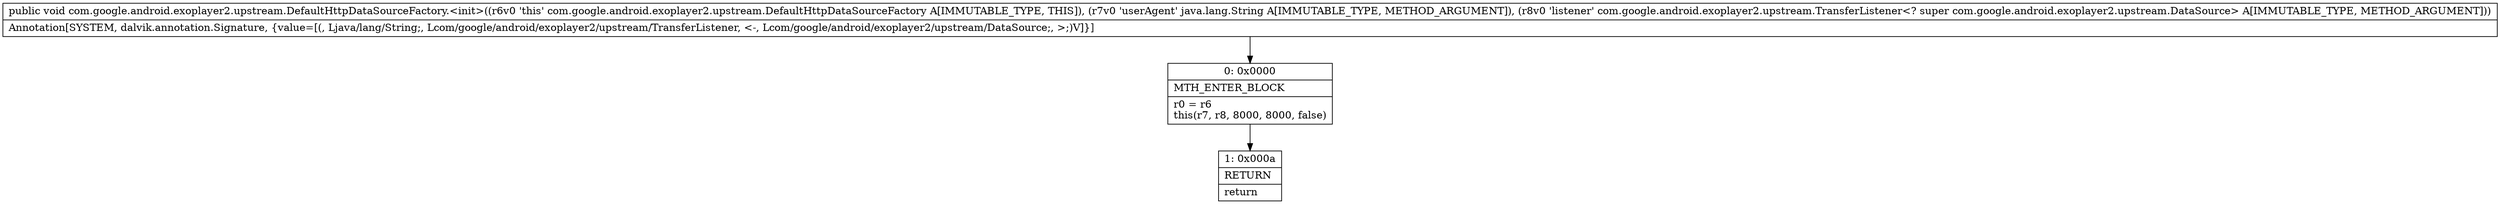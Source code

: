 digraph "CFG forcom.google.android.exoplayer2.upstream.DefaultHttpDataSourceFactory.\<init\>(Ljava\/lang\/String;Lcom\/google\/android\/exoplayer2\/upstream\/TransferListener;)V" {
Node_0 [shape=record,label="{0\:\ 0x0000|MTH_ENTER_BLOCK\l|r0 = r6\lthis(r7, r8, 8000, 8000, false)\l}"];
Node_1 [shape=record,label="{1\:\ 0x000a|RETURN\l|return\l}"];
MethodNode[shape=record,label="{public void com.google.android.exoplayer2.upstream.DefaultHttpDataSourceFactory.\<init\>((r6v0 'this' com.google.android.exoplayer2.upstream.DefaultHttpDataSourceFactory A[IMMUTABLE_TYPE, THIS]), (r7v0 'userAgent' java.lang.String A[IMMUTABLE_TYPE, METHOD_ARGUMENT]), (r8v0 'listener' com.google.android.exoplayer2.upstream.TransferListener\<? super com.google.android.exoplayer2.upstream.DataSource\> A[IMMUTABLE_TYPE, METHOD_ARGUMENT]))  | Annotation[SYSTEM, dalvik.annotation.Signature, \{value=[(, Ljava\/lang\/String;, Lcom\/google\/android\/exoplayer2\/upstream\/TransferListener, \<\-, Lcom\/google\/android\/exoplayer2\/upstream\/DataSource;, \>;)V]\}]\l}"];
MethodNode -> Node_0;
Node_0 -> Node_1;
}

